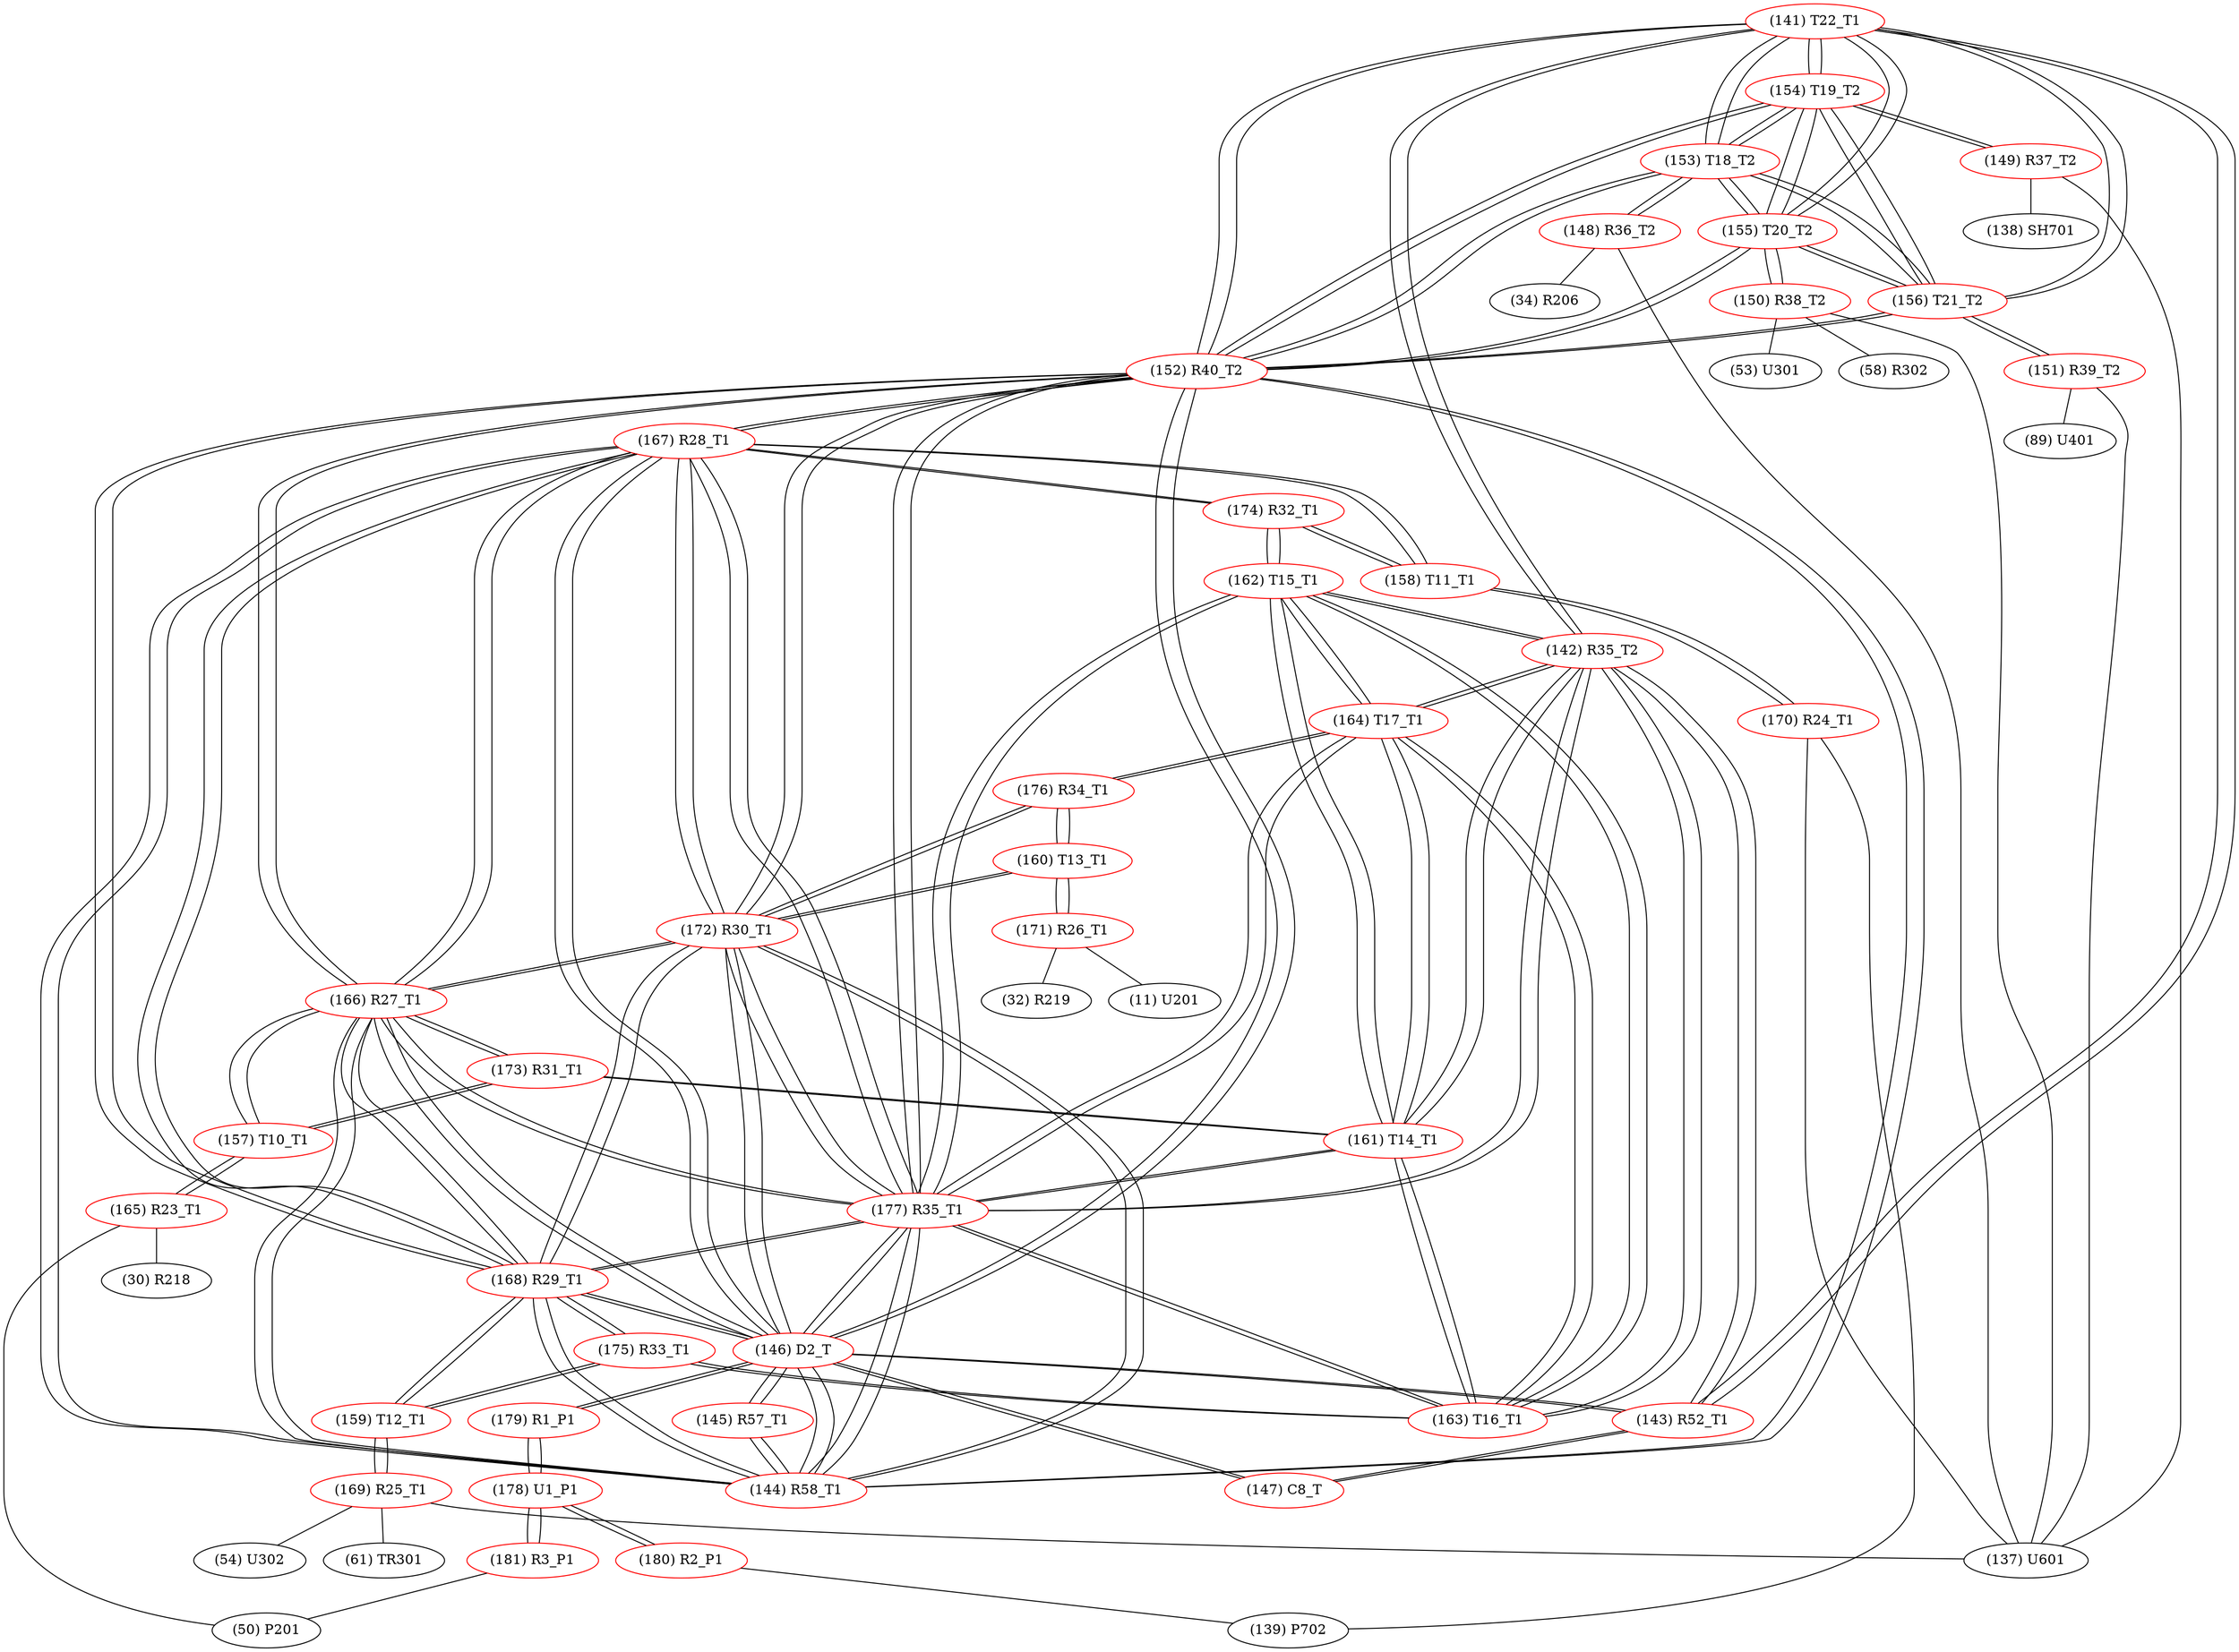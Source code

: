 graph {
	141 [label="(141) T22_T1" color=red]
	154 [label="(154) T19_T2"]
	153 [label="(153) T18_T2"]
	152 [label="(152) R40_T2"]
	156 [label="(156) T21_T2"]
	155 [label="(155) T20_T2"]
	143 [label="(143) R52_T1"]
	142 [label="(142) R35_T2"]
	142 [label="(142) R35_T2" color=red]
	163 [label="(163) T16_T1"]
	162 [label="(162) T15_T1"]
	177 [label="(177) R35_T1"]
	161 [label="(161) T14_T1"]
	164 [label="(164) T17_T1"]
	143 [label="(143) R52_T1"]
	141 [label="(141) T22_T1"]
	143 [label="(143) R52_T1" color=red]
	146 [label="(146) D2_T"]
	147 [label="(147) C8_T"]
	142 [label="(142) R35_T2"]
	141 [label="(141) T22_T1"]
	144 [label="(144) R58_T1" color=red]
	145 [label="(145) R57_T1"]
	146 [label="(146) D2_T"]
	168 [label="(168) R29_T1"]
	177 [label="(177) R35_T1"]
	152 [label="(152) R40_T2"]
	172 [label="(172) R30_T1"]
	166 [label="(166) R27_T1"]
	167 [label="(167) R28_T1"]
	145 [label="(145) R57_T1" color=red]
	144 [label="(144) R58_T1"]
	146 [label="(146) D2_T"]
	146 [label="(146) D2_T" color=red]
	143 [label="(143) R52_T1"]
	147 [label="(147) C8_T"]
	144 [label="(144) R58_T1"]
	145 [label="(145) R57_T1"]
	168 [label="(168) R29_T1"]
	177 [label="(177) R35_T1"]
	152 [label="(152) R40_T2"]
	172 [label="(172) R30_T1"]
	166 [label="(166) R27_T1"]
	167 [label="(167) R28_T1"]
	179 [label="(179) R1_P1"]
	147 [label="(147) C8_T" color=red]
	146 [label="(146) D2_T"]
	143 [label="(143) R52_T1"]
	148 [label="(148) R36_T2" color=red]
	34 [label="(34) R206"]
	137 [label="(137) U601"]
	153 [label="(153) T18_T2"]
	149 [label="(149) R37_T2" color=red]
	137 [label="(137) U601"]
	138 [label="(138) SH701"]
	154 [label="(154) T19_T2"]
	150 [label="(150) R38_T2" color=red]
	53 [label="(53) U301"]
	137 [label="(137) U601"]
	58 [label="(58) R302"]
	155 [label="(155) T20_T2"]
	151 [label="(151) R39_T2" color=red]
	137 [label="(137) U601"]
	89 [label="(89) U401"]
	156 [label="(156) T21_T2"]
	152 [label="(152) R40_T2" color=red]
	168 [label="(168) R29_T1"]
	177 [label="(177) R35_T1"]
	172 [label="(172) R30_T1"]
	146 [label="(146) D2_T"]
	144 [label="(144) R58_T1"]
	166 [label="(166) R27_T1"]
	167 [label="(167) R28_T1"]
	141 [label="(141) T22_T1"]
	154 [label="(154) T19_T2"]
	153 [label="(153) T18_T2"]
	156 [label="(156) T21_T2"]
	155 [label="(155) T20_T2"]
	153 [label="(153) T18_T2" color=red]
	141 [label="(141) T22_T1"]
	154 [label="(154) T19_T2"]
	152 [label="(152) R40_T2"]
	156 [label="(156) T21_T2"]
	155 [label="(155) T20_T2"]
	148 [label="(148) R36_T2"]
	154 [label="(154) T19_T2" color=red]
	141 [label="(141) T22_T1"]
	153 [label="(153) T18_T2"]
	152 [label="(152) R40_T2"]
	156 [label="(156) T21_T2"]
	155 [label="(155) T20_T2"]
	149 [label="(149) R37_T2"]
	155 [label="(155) T20_T2" color=red]
	141 [label="(141) T22_T1"]
	154 [label="(154) T19_T2"]
	153 [label="(153) T18_T2"]
	152 [label="(152) R40_T2"]
	156 [label="(156) T21_T2"]
	150 [label="(150) R38_T2"]
	156 [label="(156) T21_T2" color=red]
	141 [label="(141) T22_T1"]
	154 [label="(154) T19_T2"]
	153 [label="(153) T18_T2"]
	152 [label="(152) R40_T2"]
	155 [label="(155) T20_T2"]
	151 [label="(151) R39_T2"]
	157 [label="(157) T10_T1" color=red]
	165 [label="(165) R23_T1"]
	173 [label="(173) R31_T1"]
	166 [label="(166) R27_T1"]
	158 [label="(158) T11_T1" color=red]
	170 [label="(170) R24_T1"]
	174 [label="(174) R32_T1"]
	167 [label="(167) R28_T1"]
	159 [label="(159) T12_T1" color=red]
	175 [label="(175) R33_T1"]
	168 [label="(168) R29_T1"]
	169 [label="(169) R25_T1"]
	160 [label="(160) T13_T1" color=red]
	172 [label="(172) R30_T1"]
	176 [label="(176) R34_T1"]
	171 [label="(171) R26_T1"]
	161 [label="(161) T14_T1" color=red]
	163 [label="(163) T16_T1"]
	162 [label="(162) T15_T1"]
	177 [label="(177) R35_T1"]
	164 [label="(164) T17_T1"]
	142 [label="(142) R35_T2"]
	173 [label="(173) R31_T1"]
	162 [label="(162) T15_T1" color=red]
	163 [label="(163) T16_T1"]
	177 [label="(177) R35_T1"]
	161 [label="(161) T14_T1"]
	164 [label="(164) T17_T1"]
	142 [label="(142) R35_T2"]
	174 [label="(174) R32_T1"]
	163 [label="(163) T16_T1" color=red]
	162 [label="(162) T15_T1"]
	177 [label="(177) R35_T1"]
	161 [label="(161) T14_T1"]
	164 [label="(164) T17_T1"]
	142 [label="(142) R35_T2"]
	175 [label="(175) R33_T1"]
	164 [label="(164) T17_T1" color=red]
	163 [label="(163) T16_T1"]
	162 [label="(162) T15_T1"]
	177 [label="(177) R35_T1"]
	161 [label="(161) T14_T1"]
	142 [label="(142) R35_T2"]
	176 [label="(176) R34_T1"]
	165 [label="(165) R23_T1" color=red]
	30 [label="(30) R218"]
	50 [label="(50) P201"]
	157 [label="(157) T10_T1"]
	166 [label="(166) R27_T1" color=red]
	168 [label="(168) R29_T1"]
	177 [label="(177) R35_T1"]
	152 [label="(152) R40_T2"]
	172 [label="(172) R30_T1"]
	146 [label="(146) D2_T"]
	144 [label="(144) R58_T1"]
	167 [label="(167) R28_T1"]
	157 [label="(157) T10_T1"]
	173 [label="(173) R31_T1"]
	167 [label="(167) R28_T1" color=red]
	168 [label="(168) R29_T1"]
	177 [label="(177) R35_T1"]
	152 [label="(152) R40_T2"]
	172 [label="(172) R30_T1"]
	146 [label="(146) D2_T"]
	144 [label="(144) R58_T1"]
	166 [label="(166) R27_T1"]
	174 [label="(174) R32_T1"]
	158 [label="(158) T11_T1"]
	168 [label="(168) R29_T1" color=red]
	177 [label="(177) R35_T1"]
	152 [label="(152) R40_T2"]
	172 [label="(172) R30_T1"]
	146 [label="(146) D2_T"]
	144 [label="(144) R58_T1"]
	166 [label="(166) R27_T1"]
	167 [label="(167) R28_T1"]
	175 [label="(175) R33_T1"]
	159 [label="(159) T12_T1"]
	169 [label="(169) R25_T1" color=red]
	137 [label="(137) U601"]
	54 [label="(54) U302"]
	61 [label="(61) TR301"]
	159 [label="(159) T12_T1"]
	170 [label="(170) R24_T1" color=red]
	137 [label="(137) U601"]
	139 [label="(139) P702"]
	158 [label="(158) T11_T1"]
	171 [label="(171) R26_T1" color=red]
	32 [label="(32) R219"]
	11 [label="(11) U201"]
	160 [label="(160) T13_T1"]
	172 [label="(172) R30_T1" color=red]
	168 [label="(168) R29_T1"]
	177 [label="(177) R35_T1"]
	152 [label="(152) R40_T2"]
	146 [label="(146) D2_T"]
	144 [label="(144) R58_T1"]
	166 [label="(166) R27_T1"]
	167 [label="(167) R28_T1"]
	176 [label="(176) R34_T1"]
	160 [label="(160) T13_T1"]
	173 [label="(173) R31_T1" color=red]
	157 [label="(157) T10_T1"]
	166 [label="(166) R27_T1"]
	161 [label="(161) T14_T1"]
	174 [label="(174) R32_T1" color=red]
	162 [label="(162) T15_T1"]
	167 [label="(167) R28_T1"]
	158 [label="(158) T11_T1"]
	175 [label="(175) R33_T1" color=red]
	163 [label="(163) T16_T1"]
	168 [label="(168) R29_T1"]
	159 [label="(159) T12_T1"]
	176 [label="(176) R34_T1" color=red]
	164 [label="(164) T17_T1"]
	172 [label="(172) R30_T1"]
	160 [label="(160) T13_T1"]
	177 [label="(177) R35_T1" color=red]
	168 [label="(168) R29_T1"]
	152 [label="(152) R40_T2"]
	172 [label="(172) R30_T1"]
	146 [label="(146) D2_T"]
	144 [label="(144) R58_T1"]
	166 [label="(166) R27_T1"]
	167 [label="(167) R28_T1"]
	163 [label="(163) T16_T1"]
	162 [label="(162) T15_T1"]
	161 [label="(161) T14_T1"]
	164 [label="(164) T17_T1"]
	142 [label="(142) R35_T2"]
	178 [label="(178) U1_P1" color=red]
	181 [label="(181) R3_P1"]
	180 [label="(180) R2_P1"]
	179 [label="(179) R1_P1"]
	179 [label="(179) R1_P1" color=red]
	146 [label="(146) D2_T"]
	178 [label="(178) U1_P1"]
	180 [label="(180) R2_P1" color=red]
	139 [label="(139) P702"]
	178 [label="(178) U1_P1"]
	181 [label="(181) R3_P1" color=red]
	50 [label="(50) P201"]
	178 [label="(178) U1_P1"]
	141 -- 154
	141 -- 153
	141 -- 152
	141 -- 156
	141 -- 155
	141 -- 143
	141 -- 142
	142 -- 163
	142 -- 162
	142 -- 177
	142 -- 161
	142 -- 164
	142 -- 143
	142 -- 141
	143 -- 146
	143 -- 147
	143 -- 142
	143 -- 141
	144 -- 145
	144 -- 146
	144 -- 168
	144 -- 177
	144 -- 152
	144 -- 172
	144 -- 166
	144 -- 167
	145 -- 144
	145 -- 146
	146 -- 143
	146 -- 147
	146 -- 144
	146 -- 145
	146 -- 168
	146 -- 177
	146 -- 152
	146 -- 172
	146 -- 166
	146 -- 167
	146 -- 179
	147 -- 146
	147 -- 143
	148 -- 34
	148 -- 137
	148 -- 153
	149 -- 137
	149 -- 138
	149 -- 154
	150 -- 53
	150 -- 137
	150 -- 58
	150 -- 155
	151 -- 137
	151 -- 89
	151 -- 156
	152 -- 168
	152 -- 177
	152 -- 172
	152 -- 146
	152 -- 144
	152 -- 166
	152 -- 167
	152 -- 141
	152 -- 154
	152 -- 153
	152 -- 156
	152 -- 155
	153 -- 141
	153 -- 154
	153 -- 152
	153 -- 156
	153 -- 155
	153 -- 148
	154 -- 141
	154 -- 153
	154 -- 152
	154 -- 156
	154 -- 155
	154 -- 149
	155 -- 141
	155 -- 154
	155 -- 153
	155 -- 152
	155 -- 156
	155 -- 150
	156 -- 141
	156 -- 154
	156 -- 153
	156 -- 152
	156 -- 155
	156 -- 151
	157 -- 165
	157 -- 173
	157 -- 166
	158 -- 170
	158 -- 174
	158 -- 167
	159 -- 175
	159 -- 168
	159 -- 169
	160 -- 172
	160 -- 176
	160 -- 171
	161 -- 163
	161 -- 162
	161 -- 177
	161 -- 164
	161 -- 142
	161 -- 173
	162 -- 163
	162 -- 177
	162 -- 161
	162 -- 164
	162 -- 142
	162 -- 174
	163 -- 162
	163 -- 177
	163 -- 161
	163 -- 164
	163 -- 142
	163 -- 175
	164 -- 163
	164 -- 162
	164 -- 177
	164 -- 161
	164 -- 142
	164 -- 176
	165 -- 30
	165 -- 50
	165 -- 157
	166 -- 168
	166 -- 177
	166 -- 152
	166 -- 172
	166 -- 146
	166 -- 144
	166 -- 167
	166 -- 157
	166 -- 173
	167 -- 168
	167 -- 177
	167 -- 152
	167 -- 172
	167 -- 146
	167 -- 144
	167 -- 166
	167 -- 174
	167 -- 158
	168 -- 177
	168 -- 152
	168 -- 172
	168 -- 146
	168 -- 144
	168 -- 166
	168 -- 167
	168 -- 175
	168 -- 159
	169 -- 137
	169 -- 54
	169 -- 61
	169 -- 159
	170 -- 137
	170 -- 139
	170 -- 158
	171 -- 32
	171 -- 11
	171 -- 160
	172 -- 168
	172 -- 177
	172 -- 152
	172 -- 146
	172 -- 144
	172 -- 166
	172 -- 167
	172 -- 176
	172 -- 160
	173 -- 157
	173 -- 166
	173 -- 161
	174 -- 162
	174 -- 167
	174 -- 158
	175 -- 163
	175 -- 168
	175 -- 159
	176 -- 164
	176 -- 172
	176 -- 160
	177 -- 168
	177 -- 152
	177 -- 172
	177 -- 146
	177 -- 144
	177 -- 166
	177 -- 167
	177 -- 163
	177 -- 162
	177 -- 161
	177 -- 164
	177 -- 142
	178 -- 181
	178 -- 180
	178 -- 179
	179 -- 146
	179 -- 178
	180 -- 139
	180 -- 178
	181 -- 50
	181 -- 178
}
